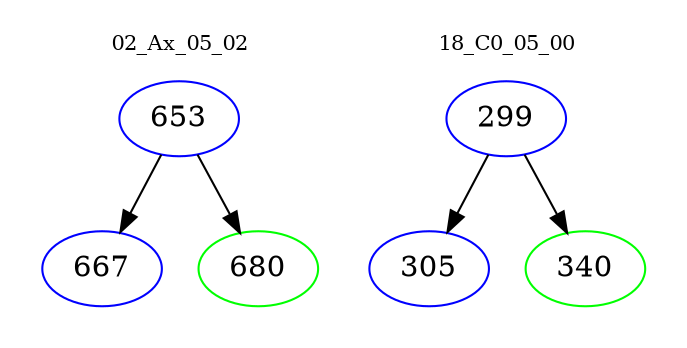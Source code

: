 digraph{
subgraph cluster_0 {
color = white
label = "02_Ax_05_02";
fontsize=10;
T0_653 [label="653", color="blue"]
T0_653 -> T0_667 [color="black"]
T0_667 [label="667", color="blue"]
T0_653 -> T0_680 [color="black"]
T0_680 [label="680", color="green"]
}
subgraph cluster_1 {
color = white
label = "18_C0_05_00";
fontsize=10;
T1_299 [label="299", color="blue"]
T1_299 -> T1_305 [color="black"]
T1_305 [label="305", color="blue"]
T1_299 -> T1_340 [color="black"]
T1_340 [label="340", color="green"]
}
}
